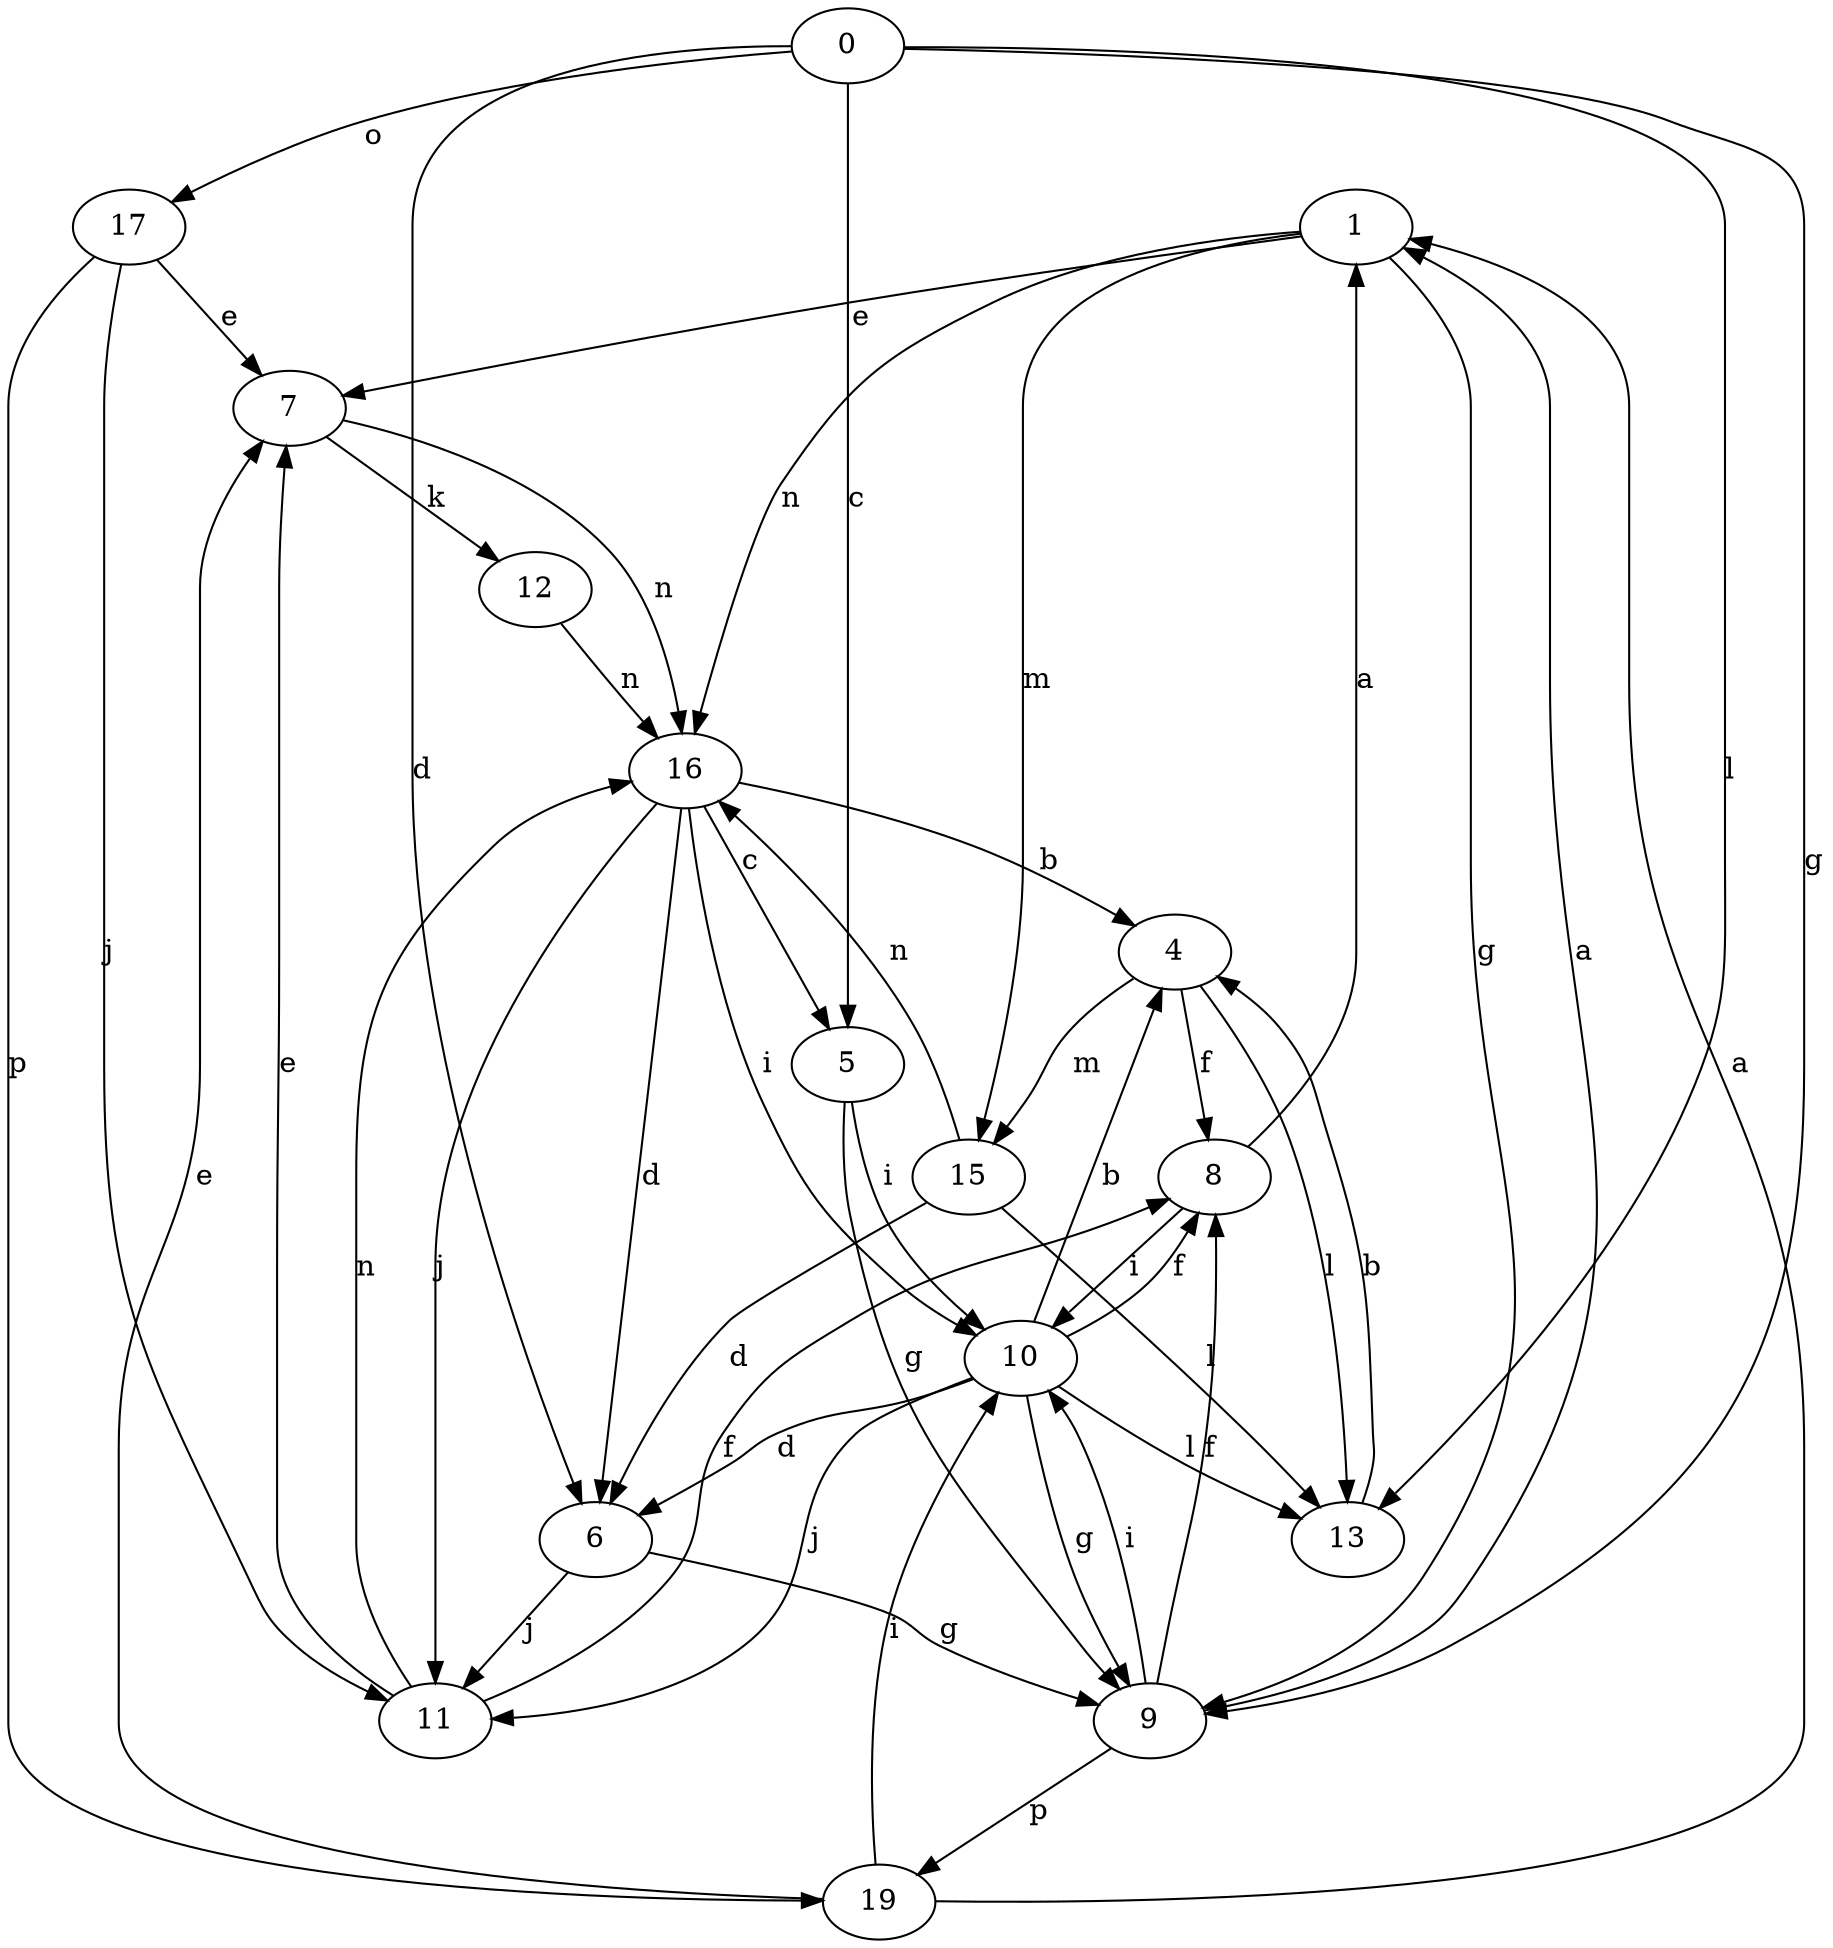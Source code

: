 strict digraph  {
1;
4;
5;
6;
7;
8;
9;
10;
11;
12;
13;
15;
16;
17;
0;
19;
1 -> 7  [label=e];
1 -> 9  [label=g];
1 -> 15  [label=m];
1 -> 16  [label=n];
4 -> 8  [label=f];
4 -> 13  [label=l];
4 -> 15  [label=m];
5 -> 9  [label=g];
5 -> 10  [label=i];
6 -> 9  [label=g];
6 -> 11  [label=j];
7 -> 12  [label=k];
7 -> 16  [label=n];
8 -> 1  [label=a];
8 -> 10  [label=i];
9 -> 1  [label=a];
9 -> 8  [label=f];
9 -> 10  [label=i];
9 -> 19  [label=p];
10 -> 4  [label=b];
10 -> 6  [label=d];
10 -> 8  [label=f];
10 -> 9  [label=g];
10 -> 11  [label=j];
10 -> 13  [label=l];
11 -> 7  [label=e];
11 -> 8  [label=f];
11 -> 16  [label=n];
12 -> 16  [label=n];
13 -> 4  [label=b];
15 -> 6  [label=d];
15 -> 13  [label=l];
15 -> 16  [label=n];
16 -> 4  [label=b];
16 -> 5  [label=c];
16 -> 6  [label=d];
16 -> 10  [label=i];
16 -> 11  [label=j];
17 -> 7  [label=e];
17 -> 11  [label=j];
17 -> 19  [label=p];
0 -> 5  [label=c];
0 -> 6  [label=d];
0 -> 9  [label=g];
0 -> 13  [label=l];
0 -> 17  [label=o];
19 -> 1  [label=a];
19 -> 7  [label=e];
19 -> 10  [label=i];
}
